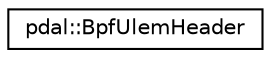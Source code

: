 digraph "Graphical Class Hierarchy"
{
  edge [fontname="Helvetica",fontsize="10",labelfontname="Helvetica",labelfontsize="10"];
  node [fontname="Helvetica",fontsize="10",shape=record];
  rankdir="LR";
  Node1 [label="pdal::BpfUlemHeader",height=0.2,width=0.4,color="black", fillcolor="white", style="filled",URL="$structpdal_1_1BpfUlemHeader.html"];
}
